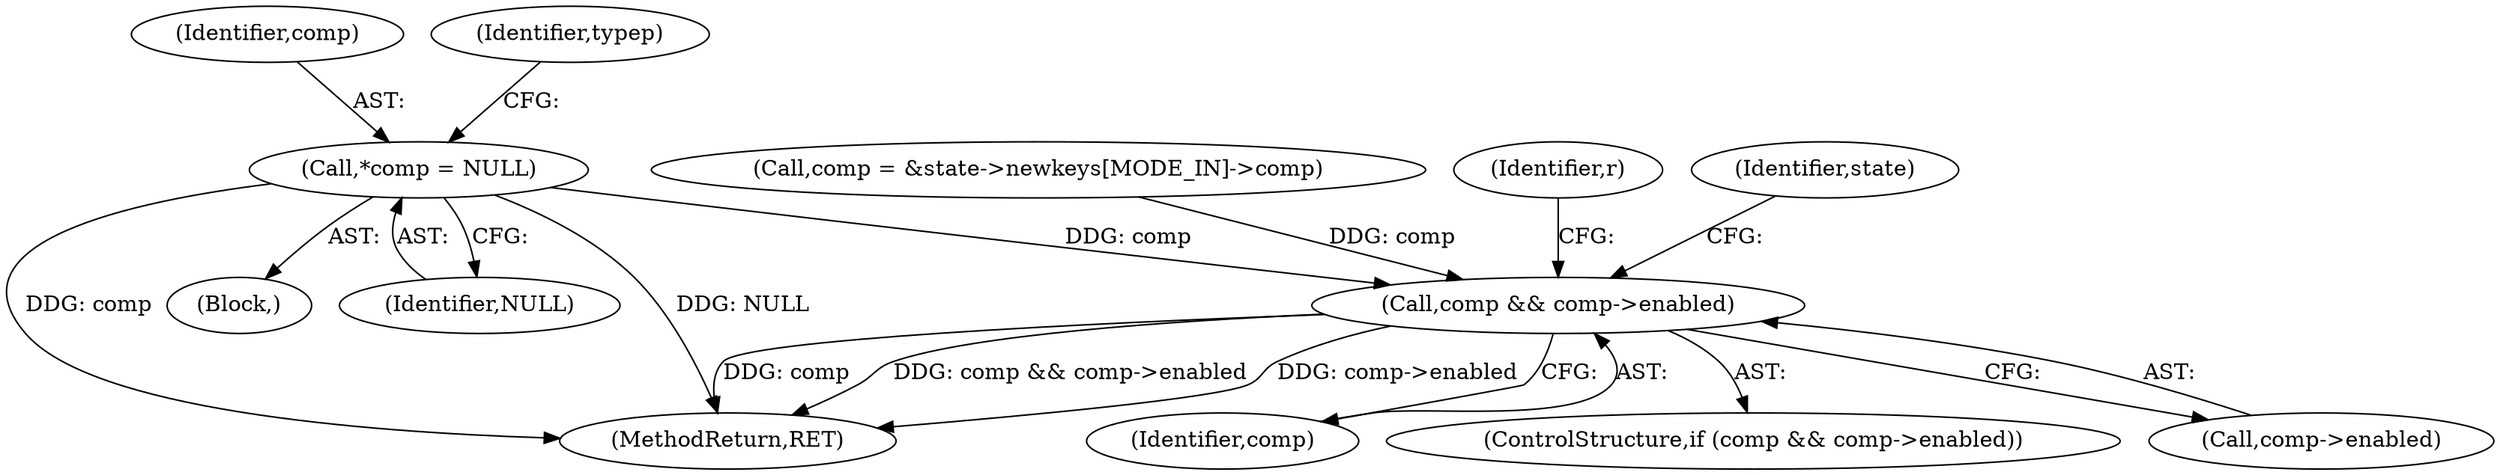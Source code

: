 digraph "0_mindrot_28652bca29046f62c7045e933e6b931de1d16737_0@pointer" {
"1000147" [label="(Call,*comp = NULL)"];
"1000844" [label="(Call,comp && comp->enabled)"];
"1000852" [label="(Identifier,state)"];
"1000190" [label="(Call,comp = &state->newkeys[MODE_IN]->comp)"];
"1000147" [label="(Call,*comp = NULL)"];
"1000118" [label="(Block,)"];
"1000895" [label="(Identifier,r)"];
"1000845" [label="(Identifier,comp)"];
"1000149" [label="(Identifier,NULL)"];
"1000844" [label="(Call,comp && comp->enabled)"];
"1001011" [label="(MethodReturn,RET)"];
"1000843" [label="(ControlStructure,if (comp && comp->enabled))"];
"1000148" [label="(Identifier,comp)"];
"1000153" [label="(Identifier,typep)"];
"1000846" [label="(Call,comp->enabled)"];
"1000147" -> "1000118"  [label="AST: "];
"1000147" -> "1000149"  [label="CFG: "];
"1000148" -> "1000147"  [label="AST: "];
"1000149" -> "1000147"  [label="AST: "];
"1000153" -> "1000147"  [label="CFG: "];
"1000147" -> "1001011"  [label="DDG: comp"];
"1000147" -> "1001011"  [label="DDG: NULL"];
"1000147" -> "1000844"  [label="DDG: comp"];
"1000844" -> "1000843"  [label="AST: "];
"1000844" -> "1000845"  [label="CFG: "];
"1000844" -> "1000846"  [label="CFG: "];
"1000845" -> "1000844"  [label="AST: "];
"1000846" -> "1000844"  [label="AST: "];
"1000852" -> "1000844"  [label="CFG: "];
"1000895" -> "1000844"  [label="CFG: "];
"1000844" -> "1001011"  [label="DDG: comp && comp->enabled"];
"1000844" -> "1001011"  [label="DDG: comp->enabled"];
"1000844" -> "1001011"  [label="DDG: comp"];
"1000190" -> "1000844"  [label="DDG: comp"];
}
